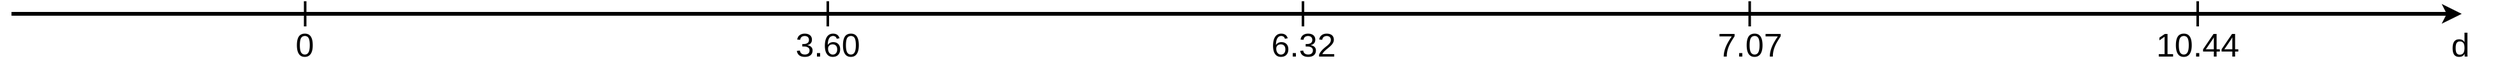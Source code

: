 <mxfile version="17.5.0" type="device"><diagram id="MSUYx74bJCAa8rW4b0_A" name="Page-1"><mxGraphModel dx="1366" dy="773" grid="1" gridSize="10" guides="1" tooltips="1" connect="1" arrows="1" fold="1" page="1" pageScale="1" pageWidth="1169" pageHeight="827" math="0" shadow="0"><root><mxCell id="0"/><mxCell id="1" parent="0"/><mxCell id="tjpAL4SvUDmY5KHlrys8-1" value="" style="endArrow=classic;html=1;rounded=0;strokeWidth=3;fillColor=#dae8fc;strokeColor=#000000;" edge="1" parent="1"><mxGeometry width="50" height="50" relative="1" as="geometry"><mxPoint x="40" y="320" as="sourcePoint"/><mxPoint x="1961" y="320" as="targetPoint"/></mxGeometry></mxCell><mxCell id="tjpAL4SvUDmY5KHlrys8-2" value="&lt;font style=&quot;font-size: 26px&quot;&gt;0&lt;/font&gt;" style="text;html=1;strokeColor=none;fillColor=none;align=center;verticalAlign=middle;whiteSpace=wrap;rounded=0;" vertex="1" parent="1"><mxGeometry x="240.25" y="330" width="60" height="30" as="geometry"/></mxCell><mxCell id="tjpAL4SvUDmY5KHlrys8-3" value="" style="line;strokeWidth=2;direction=south;html=1;fontSize=26;" vertex="1" parent="1"><mxGeometry x="265.25" y="310" width="10" height="20" as="geometry"/></mxCell><mxCell id="tjpAL4SvUDmY5KHlrys8-4" value="&lt;font style=&quot;font-size: 26px&quot;&gt;3.60&lt;/font&gt;" style="text;html=1;strokeColor=none;fillColor=none;align=center;verticalAlign=middle;whiteSpace=wrap;rounded=0;" vertex="1" parent="1"><mxGeometry x="650" y="330" width="60" height="30" as="geometry"/></mxCell><mxCell id="tjpAL4SvUDmY5KHlrys8-5" value="" style="line;strokeWidth=2;direction=south;html=1;fontSize=26;" vertex="1" parent="1"><mxGeometry x="675" y="310" width="10" height="20" as="geometry"/></mxCell><mxCell id="tjpAL4SvUDmY5KHlrys8-6" value="&lt;font style=&quot;font-size: 26px&quot;&gt;7.07&lt;/font&gt;" style="text;html=1;strokeColor=none;fillColor=none;align=center;verticalAlign=middle;whiteSpace=wrap;rounded=0;" vertex="1" parent="1"><mxGeometry x="1372.76" y="330" width="60" height="30" as="geometry"/></mxCell><mxCell id="tjpAL4SvUDmY5KHlrys8-7" value="" style="line;strokeWidth=2;direction=south;html=1;fontSize=26;" vertex="1" parent="1"><mxGeometry x="1397.76" y="310" width="10" height="20" as="geometry"/></mxCell><mxCell id="tjpAL4SvUDmY5KHlrys8-8" value="&lt;font style=&quot;font-size: 26px&quot;&gt;6.32&lt;/font&gt;" style="text;html=1;strokeColor=none;fillColor=none;align=center;verticalAlign=middle;whiteSpace=wrap;rounded=0;" vertex="1" parent="1"><mxGeometry x="1022.53" y="330" width="60" height="30" as="geometry"/></mxCell><mxCell id="tjpAL4SvUDmY5KHlrys8-9" value="" style="line;strokeWidth=2;direction=south;html=1;fontSize=26;" vertex="1" parent="1"><mxGeometry x="1047.53" y="310" width="10" height="20" as="geometry"/></mxCell><mxCell id="tjpAL4SvUDmY5KHlrys8-10" value="&lt;font style=&quot;font-size: 26px&quot;&gt;10.44&lt;/font&gt;" style="text;html=1;strokeColor=none;fillColor=none;align=center;verticalAlign=middle;whiteSpace=wrap;rounded=0;" vertex="1" parent="1"><mxGeometry x="1724" y="330" width="60" height="30" as="geometry"/></mxCell><mxCell id="tjpAL4SvUDmY5KHlrys8-11" value="" style="line;strokeWidth=2;direction=south;html=1;fontSize=26;" vertex="1" parent="1"><mxGeometry x="1749" y="310" width="10" height="20" as="geometry"/></mxCell><mxCell id="tjpAL4SvUDmY5KHlrys8-12" value="&lt;font style=&quot;font-size: 26px&quot;&gt;d&lt;/font&gt;" style="text;html=1;strokeColor=none;fillColor=none;align=center;verticalAlign=middle;whiteSpace=wrap;rounded=0;" vertex="1" parent="1"><mxGeometry x="1930" y="330" width="60" height="30" as="geometry"/></mxCell></root></mxGraphModel></diagram></mxfile>